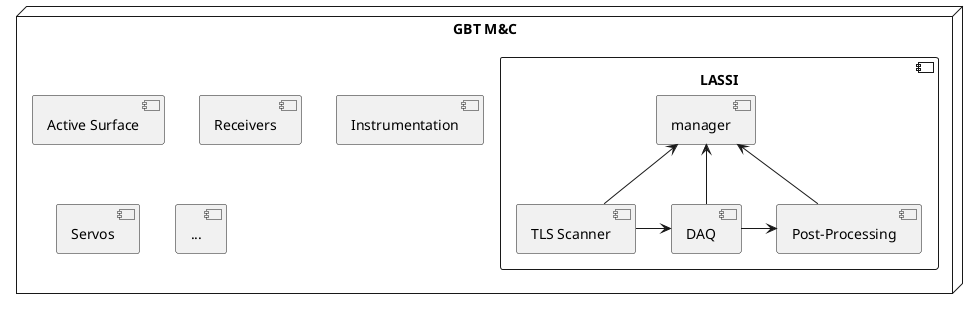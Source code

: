 @startuml
node "GBT M&C" {


component LASSI {

[DAQ] -up-> [manager]
[Post-Processing] -up-> [manager]
[TLS Scanner] -right-> [DAQ]
[DAQ] -right-> [Post-Processing]
[TLS Scanner] -up-> [manager]
}

component [Active Surface]
component [Receivers]
component [Instrumentation]
component [Servos]
component ["..."]
}
@enduml
